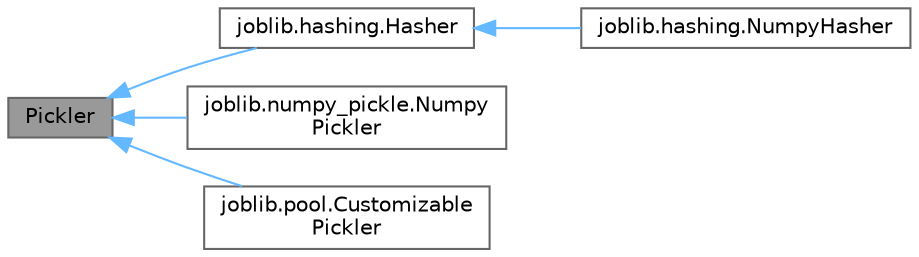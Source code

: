 digraph "Pickler"
{
 // LATEX_PDF_SIZE
  bgcolor="transparent";
  edge [fontname=Helvetica,fontsize=10,labelfontname=Helvetica,labelfontsize=10];
  node [fontname=Helvetica,fontsize=10,shape=box,height=0.2,width=0.4];
  rankdir="LR";
  Node1 [id="Node000001",label="Pickler",height=0.2,width=0.4,color="gray40", fillcolor="grey60", style="filled", fontcolor="black",tooltip=" "];
  Node1 -> Node2 [id="edge1_Node000001_Node000002",dir="back",color="steelblue1",style="solid",tooltip=" "];
  Node2 [id="Node000002",label="joblib.hashing.Hasher",height=0.2,width=0.4,color="gray40", fillcolor="white", style="filled",URL="$d5/d37/classjoblib_1_1hashing_1_1Hasher.html",tooltip=" "];
  Node2 -> Node3 [id="edge2_Node000002_Node000003",dir="back",color="steelblue1",style="solid",tooltip=" "];
  Node3 [id="Node000003",label="joblib.hashing.NumpyHasher",height=0.2,width=0.4,color="gray40", fillcolor="white", style="filled",URL="$d4/d89/classjoblib_1_1hashing_1_1NumpyHasher.html",tooltip=" "];
  Node1 -> Node4 [id="edge3_Node000001_Node000004",dir="back",color="steelblue1",style="solid",tooltip=" "];
  Node4 [id="Node000004",label="joblib.numpy_pickle.Numpy\lPickler",height=0.2,width=0.4,color="gray40", fillcolor="white", style="filled",URL="$d3/d70/classjoblib_1_1numpy__pickle_1_1NumpyPickler.html",tooltip=" "];
  Node1 -> Node5 [id="edge4_Node000001_Node000005",dir="back",color="steelblue1",style="solid",tooltip=" "];
  Node5 [id="Node000005",label="joblib.pool.Customizable\lPickler",height=0.2,width=0.4,color="gray40", fillcolor="white", style="filled",URL="$db/d93/classjoblib_1_1pool_1_1CustomizablePickler.html",tooltip="Enable custom pickling in Pool queues."];
}
